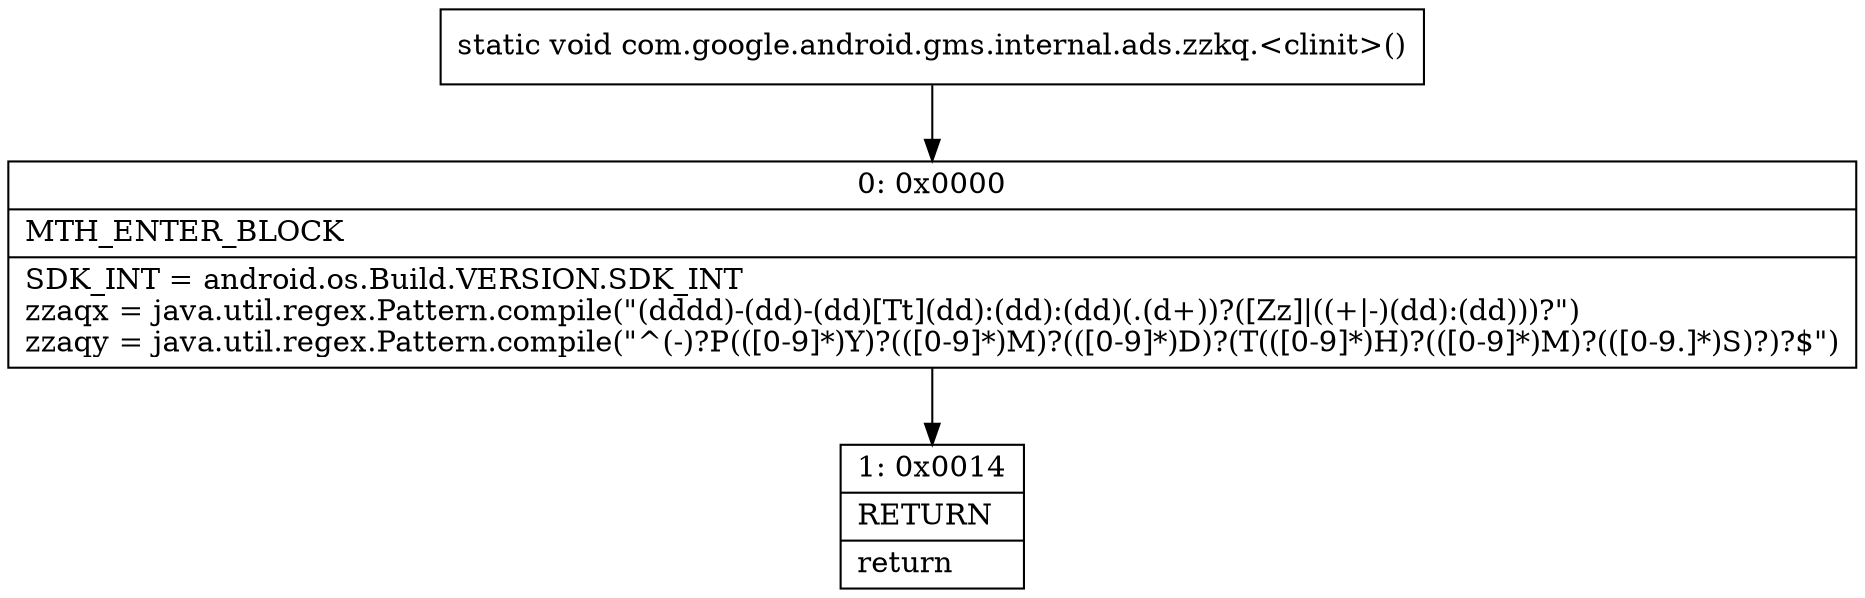 digraph "CFG forcom.google.android.gms.internal.ads.zzkq.\<clinit\>()V" {
Node_0 [shape=record,label="{0\:\ 0x0000|MTH_ENTER_BLOCK\l|SDK_INT = android.os.Build.VERSION.SDK_INT\lzzaqx = java.util.regex.Pattern.compile(\"(dddd)\-(dd)\-(dd)[Tt](dd):(dd):(dd)(.(d+))?([Zz]\|((+\|\-)(dd):(dd)))?\")\lzzaqy = java.util.regex.Pattern.compile(\"^(\-)?P(([0\-9]*)Y)?(([0\-9]*)M)?(([0\-9]*)D)?(T(([0\-9]*)H)?(([0\-9]*)M)?(([0\-9.]*)S)?)?$\")\l}"];
Node_1 [shape=record,label="{1\:\ 0x0014|RETURN\l|return\l}"];
MethodNode[shape=record,label="{static void com.google.android.gms.internal.ads.zzkq.\<clinit\>() }"];
MethodNode -> Node_0;
Node_0 -> Node_1;
}

